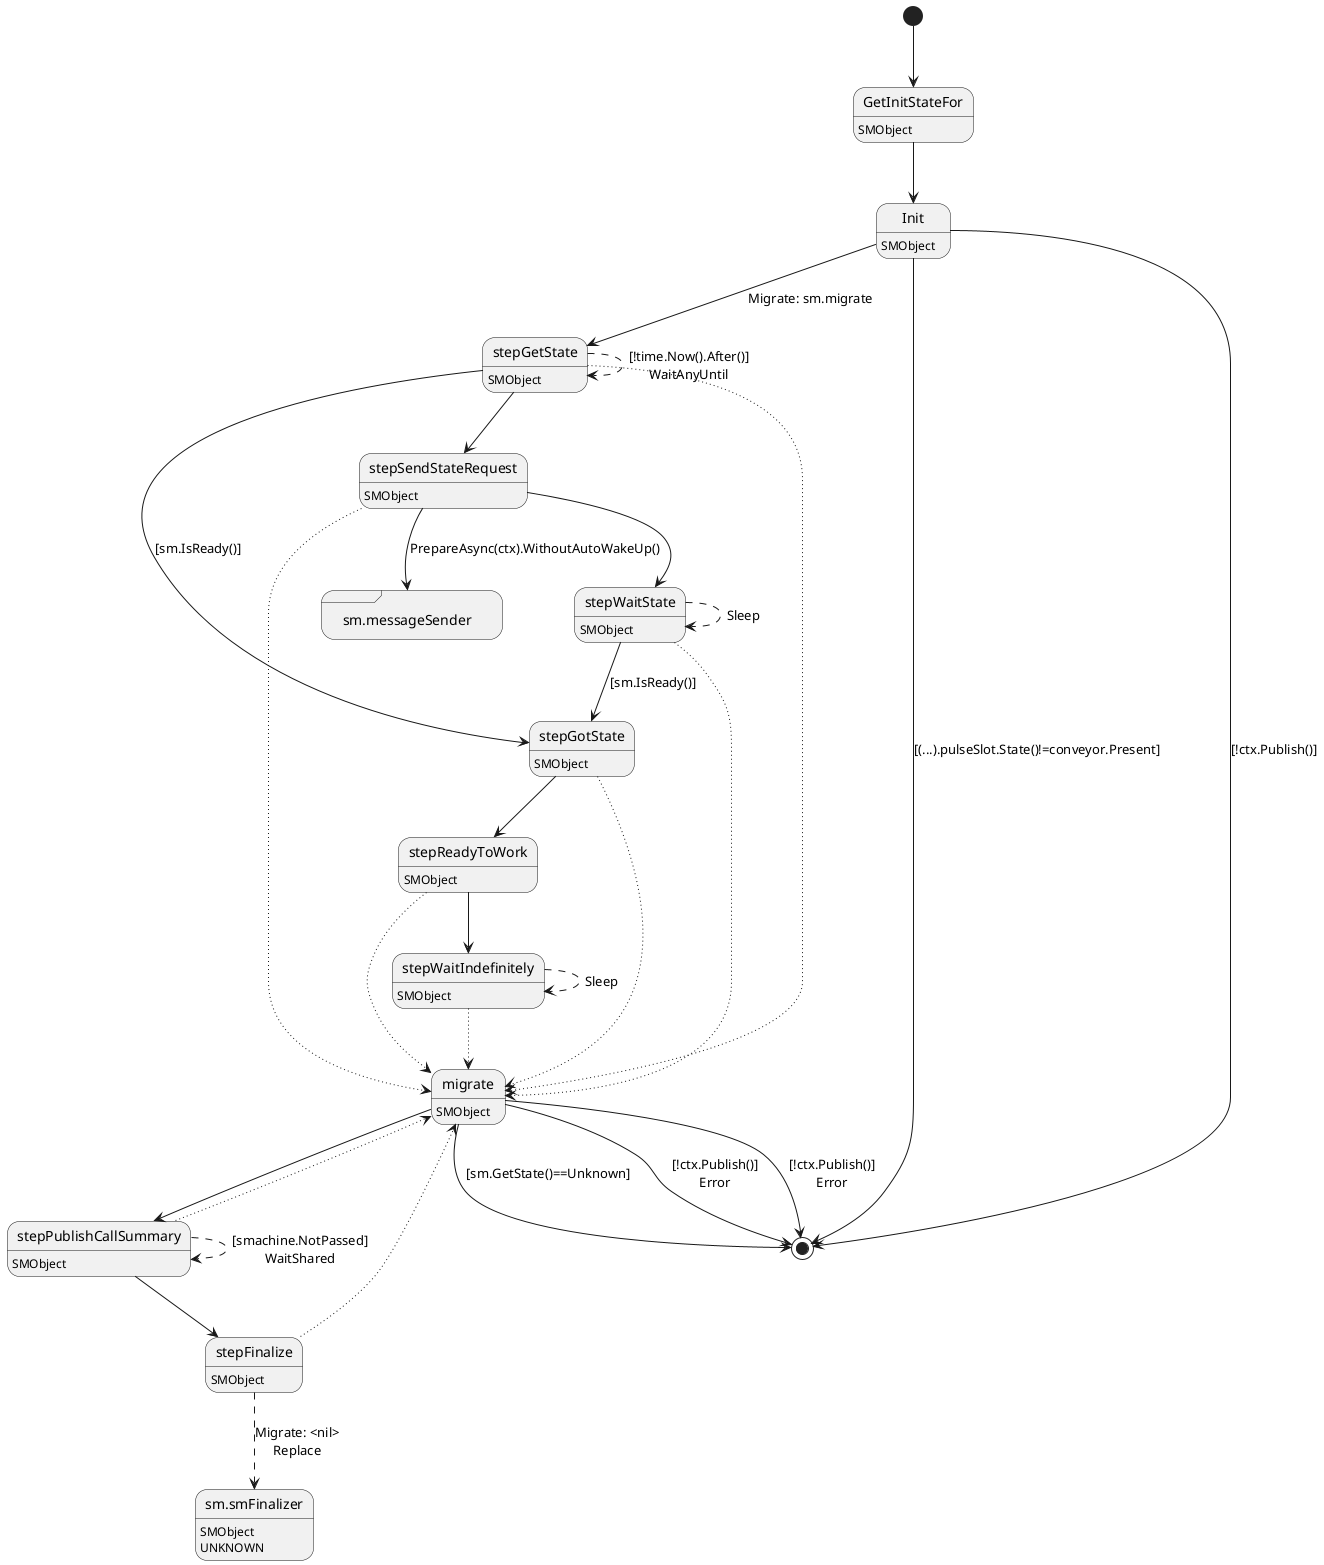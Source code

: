 @startuml
state "GetInitStateFor" as T00_S001
T00_S001 : SMObject
[*] --> T00_S001
T00_S001 --> T00_S002
state "Init" as T00_S002
T00_S002 : SMObject
T00_S002 --> [*] : [(...).pulseSlot.State()!=conveyor.Present]
T00_S002 --> [*] : [!ctx.Publish()]
T00_S002 --> T00_S005 : Migrate: sm.migrate
state "migrate" as T00_S010
T00_S010 : SMObject
T00_S010 --> [*] : [sm.GetState()==Unknown]
T00_S010 --> [*] : [!ctx.Publish()]\nError
T00_S010 --> [*] : [!ctx.Publish()]\nError
T00_S010 --> T00_S011
state "sm.messageSender" as T00_S004 <<sdlreceive>>
state "stepFinalize" as T00_S012
T00_S012 : SMObject
T00_S012 --[dotted]> T00_S010
state "sm.smFinalizer" as T00_U001
T00_U001 : SMObject
T00_U001 : UNKNOWN 
T00_S012 --[dashed]> T00_U001 : Migrate: <nil>\nReplace
state "stepGetState" as T00_S005
T00_S005 : SMObject
T00_S005 --[dotted]> T00_S010
T00_S005 --> T00_S007 : [sm.IsReady()]
T00_S005 --[dashed]> T00_S005 : [!time.Now().After()]\nWaitAnyUntil
T00_S005 --> T00_S003
state "stepGotState" as T00_S007
T00_S007 : SMObject
T00_S007 --[dotted]> T00_S010
T00_S007 --> T00_S008
state "stepPublishCallSummary" as T00_S011
T00_S011 : SMObject
T00_S011 --[dotted]> T00_S010
T00_S011 --[dashed]> T00_S011 : [smachine.NotPassed]\nWaitShared
T00_S011 --> T00_S012
state "stepReadyToWork" as T00_S008
T00_S008 : SMObject
T00_S008 --[dotted]> T00_S010
T00_S008 --> T00_S009
state "stepSendStateRequest" as T00_S003
T00_S003 : SMObject
T00_S003 --[dotted]> T00_S010
T00_S003 --> T00_S004 : PrepareAsync(ctx).WithoutAutoWakeUp()
T00_S003 --> T00_S006
state "stepWaitIndefinitely" as T00_S009
T00_S009 : SMObject
T00_S009 --[dotted]> T00_S010
T00_S009 --[dashed]> T00_S009 : Sleep
state "stepWaitState" as T00_S006
T00_S006 : SMObject
T00_S006 --[dotted]> T00_S010
T00_S006 --> T00_S007 : [sm.IsReady()]
T00_S006 --[dashed]> T00_S006 : Sleep
@enduml
